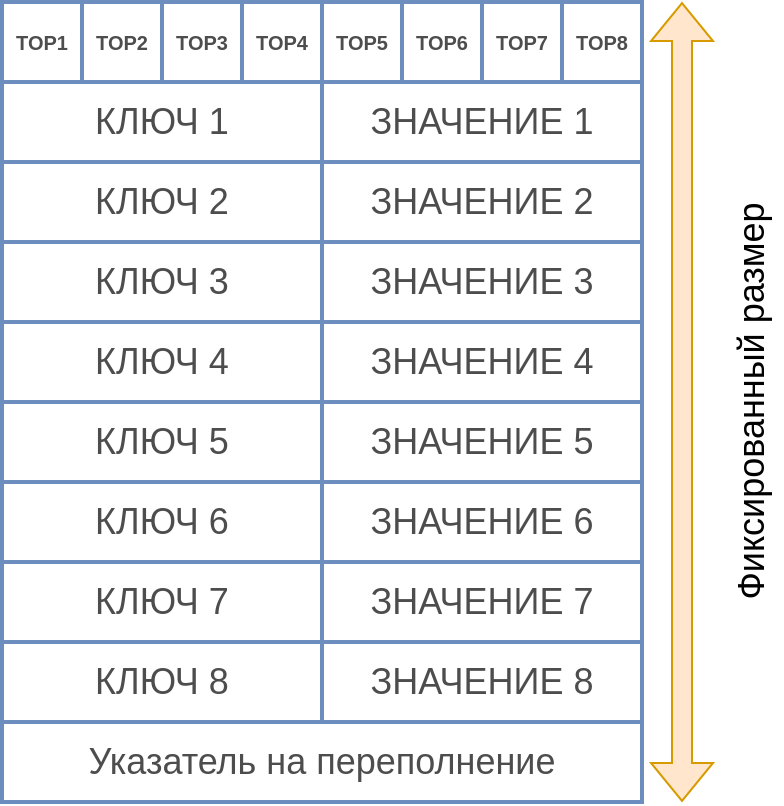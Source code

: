 <mxfile version="18.0.2" type="device"><diagram id="lDOScXpvBmjN1jDHhx0O" name="Page-1"><mxGraphModel dx="1422" dy="794" grid="1" gridSize="10" guides="1" tooltips="1" connect="1" arrows="1" fold="1" page="1" pageScale="1" pageWidth="600" pageHeight="600" math="0" shadow="0"><root><mxCell id="0"/><mxCell id="1" parent="0"/><mxCell id="YNPaUQIOnzDY9V5lUef5-1" value="" style="rounded=0;whiteSpace=wrap;html=1;fillColor=none;strokeColor=#6c8ebf;strokeWidth=2;" parent="1" vertex="1"><mxGeometry x="40" y="160" width="320" height="360" as="geometry"/></mxCell><mxCell id="YNPaUQIOnzDY9V5lUef5-2" value="&lt;font color=&quot;#4d4d4d&quot; style=&quot;font-size: 18px&quot;&gt;КЛЮЧ 1&lt;/font&gt;" style="rounded=0;whiteSpace=wrap;html=1;strokeWidth=2;fillColor=none;strokeColor=#6c8ebf;" parent="1" vertex="1"><mxGeometry x="40" y="160" width="160" height="40" as="geometry"/></mxCell><mxCell id="YNPaUQIOnzDY9V5lUef5-3" value="&lt;font style=&quot;font-size: 18px&quot; color=&quot;#4d4d4d&quot;&gt;ЗНАЧЕНИЕ 1&lt;/font&gt;" style="rounded=0;whiteSpace=wrap;html=1;strokeWidth=2;fillColor=none;strokeColor=#6c8ebf;" parent="1" vertex="1"><mxGeometry x="200" y="160" width="160" height="40" as="geometry"/></mxCell><mxCell id="YNPaUQIOnzDY9V5lUef5-12" value="&lt;font color=&quot;#4d4d4d&quot; style=&quot;font-size: 18px&quot;&gt;КЛЮЧ 2&lt;/font&gt;" style="rounded=0;whiteSpace=wrap;html=1;strokeWidth=2;fillColor=none;strokeColor=#6c8ebf;" parent="1" vertex="1"><mxGeometry x="40" y="200" width="160" height="40" as="geometry"/></mxCell><mxCell id="YNPaUQIOnzDY9V5lUef5-13" value="&lt;font color=&quot;#4d4d4d&quot; style=&quot;font-size: 18px&quot;&gt;КЛЮЧ 3&lt;/font&gt;" style="rounded=0;whiteSpace=wrap;html=1;strokeWidth=2;fillColor=none;strokeColor=#6c8ebf;" parent="1" vertex="1"><mxGeometry x="40" y="240" width="160" height="40" as="geometry"/></mxCell><mxCell id="YNPaUQIOnzDY9V5lUef5-14" value="&lt;font color=&quot;#4d4d4d&quot; style=&quot;font-size: 18px&quot;&gt;КЛЮЧ 4&lt;/font&gt;" style="rounded=0;whiteSpace=wrap;html=1;strokeWidth=2;fillColor=none;strokeColor=#6c8ebf;" parent="1" vertex="1"><mxGeometry x="40" y="280" width="160" height="40" as="geometry"/></mxCell><mxCell id="YNPaUQIOnzDY9V5lUef5-15" value="&lt;font color=&quot;#4d4d4d&quot; style=&quot;font-size: 18px&quot;&gt;КЛЮЧ 5&lt;/font&gt;" style="rounded=0;whiteSpace=wrap;html=1;strokeWidth=2;fillColor=none;strokeColor=#6c8ebf;" parent="1" vertex="1"><mxGeometry x="40" y="320" width="160" height="40" as="geometry"/></mxCell><mxCell id="YNPaUQIOnzDY9V5lUef5-16" value="&lt;font color=&quot;#4d4d4d&quot; style=&quot;font-size: 18px&quot;&gt;КЛЮЧ 6&lt;/font&gt;" style="rounded=0;whiteSpace=wrap;html=1;strokeWidth=2;fillColor=none;strokeColor=#6c8ebf;" parent="1" vertex="1"><mxGeometry x="40" y="360" width="160" height="40" as="geometry"/></mxCell><mxCell id="YNPaUQIOnzDY9V5lUef5-17" value="&lt;font color=&quot;#4d4d4d&quot; style=&quot;font-size: 18px&quot;&gt;КЛЮЧ 7&lt;/font&gt;" style="rounded=0;whiteSpace=wrap;html=1;strokeWidth=2;fillColor=none;strokeColor=#6c8ebf;" parent="1" vertex="1"><mxGeometry x="40" y="400" width="160" height="40" as="geometry"/></mxCell><mxCell id="YNPaUQIOnzDY9V5lUef5-18" value="&lt;font color=&quot;#4d4d4d&quot; style=&quot;font-size: 18px&quot;&gt;КЛЮЧ 8&lt;/font&gt;" style="rounded=0;whiteSpace=wrap;html=1;strokeWidth=2;fillColor=none;strokeColor=#6c8ebf;" parent="1" vertex="1"><mxGeometry x="40" y="440" width="160" height="40" as="geometry"/></mxCell><mxCell id="YNPaUQIOnzDY9V5lUef5-19" value="&lt;font style=&quot;font-size: 18px&quot; color=&quot;#4d4d4d&quot;&gt;ЗНАЧЕНИЕ 2&lt;/font&gt;" style="rounded=0;whiteSpace=wrap;html=1;strokeWidth=2;fillColor=none;strokeColor=#6c8ebf;" parent="1" vertex="1"><mxGeometry x="200" y="200" width="160" height="40" as="geometry"/></mxCell><mxCell id="YNPaUQIOnzDY9V5lUef5-20" value="&lt;font style=&quot;font-size: 18px&quot; color=&quot;#4d4d4d&quot;&gt;ЗНАЧЕНИЕ 3&lt;/font&gt;" style="rounded=0;whiteSpace=wrap;html=1;strokeWidth=2;fillColor=none;strokeColor=#6c8ebf;" parent="1" vertex="1"><mxGeometry x="200" y="240" width="160" height="40" as="geometry"/></mxCell><mxCell id="YNPaUQIOnzDY9V5lUef5-21" value="&lt;font style=&quot;font-size: 18px&quot; color=&quot;#4d4d4d&quot;&gt;ЗНАЧЕНИЕ 4&lt;/font&gt;" style="rounded=0;whiteSpace=wrap;html=1;strokeWidth=2;fillColor=none;strokeColor=#6c8ebf;" parent="1" vertex="1"><mxGeometry x="200" y="280" width="160" height="40" as="geometry"/></mxCell><mxCell id="YNPaUQIOnzDY9V5lUef5-22" value="&lt;font style=&quot;font-size: 18px&quot; color=&quot;#4d4d4d&quot;&gt;ЗНАЧЕНИЕ 5&lt;/font&gt;" style="rounded=0;whiteSpace=wrap;html=1;strokeWidth=2;fillColor=none;strokeColor=#6c8ebf;" parent="1" vertex="1"><mxGeometry x="200" y="320" width="160" height="40" as="geometry"/></mxCell><mxCell id="YNPaUQIOnzDY9V5lUef5-23" value="&lt;font style=&quot;font-size: 18px&quot; color=&quot;#4d4d4d&quot;&gt;ЗНАЧЕНИЕ 6&lt;/font&gt;" style="rounded=0;whiteSpace=wrap;html=1;strokeWidth=2;fillColor=none;strokeColor=#6c8ebf;" parent="1" vertex="1"><mxGeometry x="200" y="360" width="160" height="40" as="geometry"/></mxCell><mxCell id="YNPaUQIOnzDY9V5lUef5-24" value="&lt;font style=&quot;font-size: 18px&quot; color=&quot;#4d4d4d&quot;&gt;ЗНАЧЕНИЕ 7&lt;/font&gt;" style="rounded=0;whiteSpace=wrap;html=1;strokeWidth=2;fillColor=none;strokeColor=#6c8ebf;" parent="1" vertex="1"><mxGeometry x="200" y="400" width="160" height="40" as="geometry"/></mxCell><mxCell id="YNPaUQIOnzDY9V5lUef5-25" value="&lt;font style=&quot;font-size: 18px&quot; color=&quot;#4d4d4d&quot;&gt;ЗНАЧЕНИЕ 8&lt;/font&gt;" style="rounded=0;whiteSpace=wrap;html=1;strokeWidth=2;fillColor=none;strokeColor=#6c8ebf;" parent="1" vertex="1"><mxGeometry x="200" y="440" width="160" height="40" as="geometry"/></mxCell><mxCell id="YNPaUQIOnzDY9V5lUef5-26" value="&lt;font color=&quot;#4d4d4d&quot;&gt;Указатель на переполнение&lt;/font&gt;" style="rounded=0;whiteSpace=wrap;html=1;fontSize=18;strokeWidth=2;fillColor=none;strokeColor=#6c8ebf;" parent="1" vertex="1"><mxGeometry x="40" y="480" width="320" height="40" as="geometry"/></mxCell><mxCell id="akDhl2ddCByIdQF5zml2-1" value="&lt;font color=&quot;#4d4d4d&quot; style=&quot;font-size: 10px;&quot;&gt;&lt;b&gt;TOP1&lt;/b&gt;&lt;/font&gt;" style="rounded=0;whiteSpace=wrap;html=1;strokeWidth=2;fillColor=none;strokeColor=#6c8ebf;" vertex="1" parent="1"><mxGeometry x="40" y="120" width="40" height="40" as="geometry"/></mxCell><mxCell id="akDhl2ddCByIdQF5zml2-2" value="&lt;font color=&quot;#4d4d4d&quot; style=&quot;font-size: 10px;&quot;&gt;&lt;b&gt;TOP2&lt;/b&gt;&lt;/font&gt;" style="rounded=0;whiteSpace=wrap;html=1;strokeWidth=2;fillColor=none;strokeColor=#6c8ebf;" vertex="1" parent="1"><mxGeometry x="80" y="120" width="40" height="40" as="geometry"/></mxCell><mxCell id="akDhl2ddCByIdQF5zml2-3" value="&lt;font color=&quot;#4d4d4d&quot; style=&quot;font-size: 10px;&quot;&gt;&lt;b&gt;TOP3&lt;/b&gt;&lt;/font&gt;" style="rounded=0;whiteSpace=wrap;html=1;strokeWidth=2;fillColor=none;strokeColor=#6c8ebf;" vertex="1" parent="1"><mxGeometry x="120" y="120" width="40" height="40" as="geometry"/></mxCell><mxCell id="akDhl2ddCByIdQF5zml2-4" value="&lt;font color=&quot;#4d4d4d&quot; style=&quot;font-size: 10px;&quot;&gt;&lt;b&gt;TOP4&lt;/b&gt;&lt;/font&gt;" style="rounded=0;whiteSpace=wrap;html=1;strokeWidth=2;fillColor=none;strokeColor=#6c8ebf;" vertex="1" parent="1"><mxGeometry x="160" y="120" width="40" height="40" as="geometry"/></mxCell><mxCell id="akDhl2ddCByIdQF5zml2-5" value="&lt;font color=&quot;#4d4d4d&quot; style=&quot;font-size: 10px;&quot;&gt;&lt;b&gt;TOP5&lt;/b&gt;&lt;/font&gt;" style="rounded=0;whiteSpace=wrap;html=1;strokeWidth=2;fillColor=none;strokeColor=#6c8ebf;" vertex="1" parent="1"><mxGeometry x="200" y="120" width="40" height="40" as="geometry"/></mxCell><mxCell id="akDhl2ddCByIdQF5zml2-6" value="&lt;font color=&quot;#4d4d4d&quot; style=&quot;font-size: 10px;&quot;&gt;&lt;b&gt;TOP6&lt;/b&gt;&lt;/font&gt;" style="rounded=0;whiteSpace=wrap;html=1;strokeWidth=2;fillColor=none;strokeColor=#6c8ebf;" vertex="1" parent="1"><mxGeometry x="240" y="120" width="40" height="40" as="geometry"/></mxCell><mxCell id="akDhl2ddCByIdQF5zml2-7" value="&lt;font color=&quot;#4d4d4d&quot; style=&quot;font-size: 10px;&quot;&gt;&lt;b&gt;TOP7&lt;/b&gt;&lt;/font&gt;" style="rounded=0;whiteSpace=wrap;html=1;strokeWidth=2;fillColor=none;strokeColor=#6c8ebf;" vertex="1" parent="1"><mxGeometry x="280" y="120" width="40" height="40" as="geometry"/></mxCell><mxCell id="akDhl2ddCByIdQF5zml2-8" value="&lt;font color=&quot;#4d4d4d&quot; style=&quot;font-size: 10px;&quot;&gt;&lt;b&gt;TOP8&lt;/b&gt;&lt;/font&gt;" style="rounded=0;whiteSpace=wrap;html=1;strokeWidth=2;fillColor=none;strokeColor=#6c8ebf;" vertex="1" parent="1"><mxGeometry x="320" y="120" width="40" height="40" as="geometry"/></mxCell><mxCell id="akDhl2ddCByIdQF5zml2-9" value="" style="shape=flexArrow;endArrow=classic;startArrow=classic;html=1;rounded=0;fontSize=14;fillColor=#ffe6cc;strokeColor=#d79b00;" edge="1" parent="1"><mxGeometry width="100" height="100" relative="1" as="geometry"><mxPoint x="380" y="520" as="sourcePoint"/><mxPoint x="380" y="120" as="targetPoint"/></mxGeometry></mxCell><mxCell id="akDhl2ddCByIdQF5zml2-10" value="&lt;span style=&quot;font-size: 18px;&quot;&gt;Фиксированный размер&lt;br style=&quot;font-size: 18px;&quot;&gt;&lt;/span&gt;" style="text;html=1;align=center;verticalAlign=middle;resizable=0;points=[];autosize=1;strokeColor=none;fillColor=none;fontSize=18;flipV=1;rotation=270;" vertex="1" parent="1"><mxGeometry x="310" y="305" width="210" height="30" as="geometry"/></mxCell></root></mxGraphModel></diagram></mxfile>